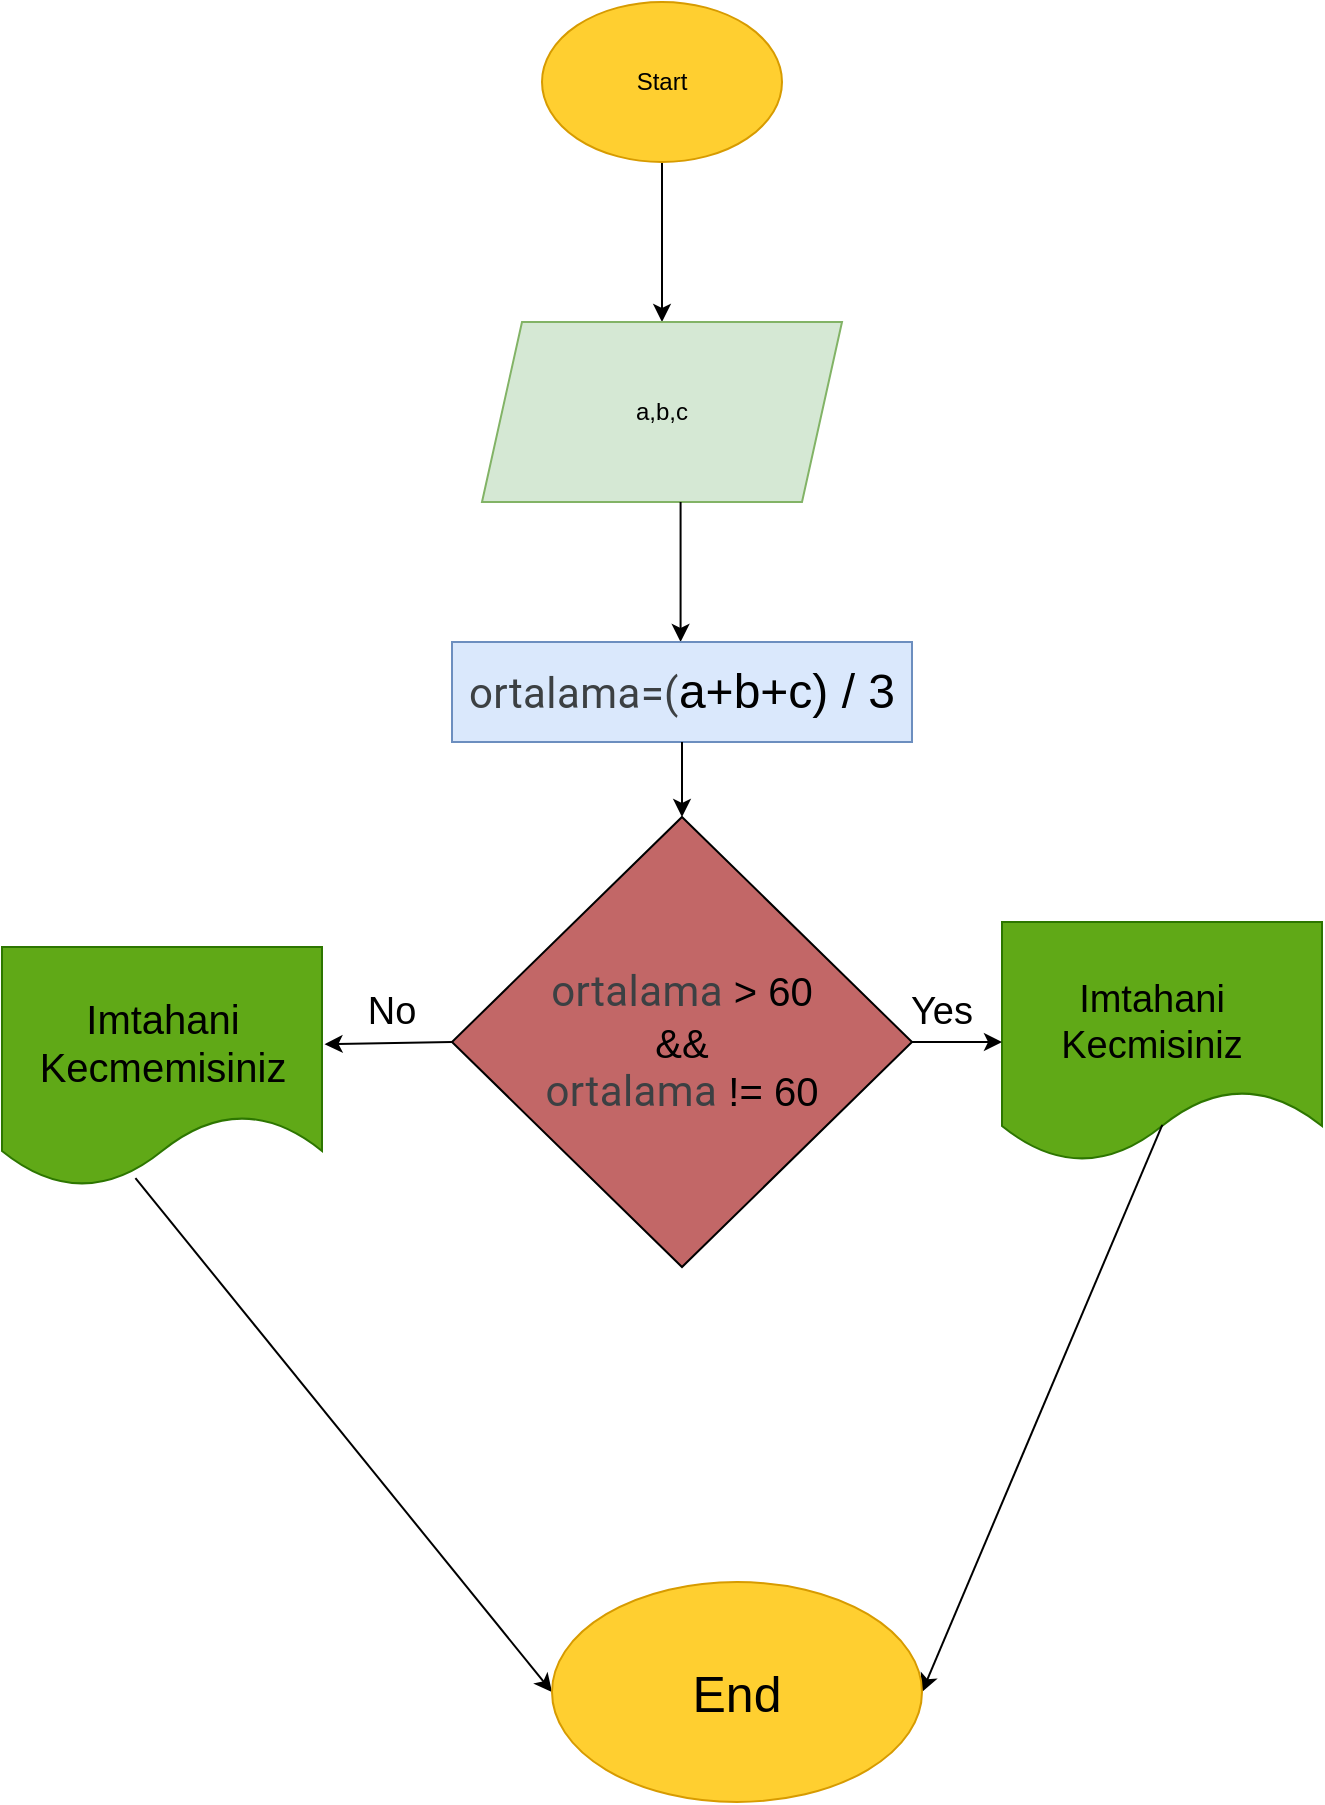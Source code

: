 <mxfile version="20.7.4" type="device"><diagram id="CoFXwQCEshvyEM5Ht2NE" name="Page-1"><mxGraphModel dx="1760" dy="952" grid="1" gridSize="10" guides="1" tooltips="1" connect="1" arrows="1" fold="1" page="1" pageScale="1" pageWidth="850" pageHeight="1100" math="0" shadow="0"><root><mxCell id="0"/><mxCell id="1" parent="0"/><mxCell id="loWgj92DRa2qdg0haCJ8-78" value="" style="shape=document;whiteSpace=wrap;html=1;boundedLbl=1;fillColor=#60a917;fontColor=#ffffff;strokeColor=#2D7600;" vertex="1" parent="1"><mxGeometry x="570" y="580" width="160" height="120" as="geometry"/></mxCell><mxCell id="loWgj92DRa2qdg0haCJ8-4" value="" style="edgeStyle=orthogonalEdgeStyle;rounded=0;orthogonalLoop=1;jettySize=auto;html=1;exitX=0.5;exitY=1;exitDx=0;exitDy=0;" edge="1" parent="1" source="loWgj92DRa2qdg0haCJ8-1"><mxGeometry relative="1" as="geometry"><mxPoint x="399.29" y="220" as="sourcePoint"/><mxPoint x="400" y="280" as="targetPoint"/></mxGeometry></mxCell><mxCell id="loWgj92DRa2qdg0haCJ8-1" value="Start" style="ellipse;whiteSpace=wrap;html=1;fillColor=#FFCF30;strokeColor=#d79b00;" vertex="1" parent="1"><mxGeometry x="340" y="120" width="120" height="80" as="geometry"/></mxCell><mxCell id="loWgj92DRa2qdg0haCJ8-9" value="a,b,c" style="shape=parallelogram;perimeter=parallelogramPerimeter;whiteSpace=wrap;html=1;fixedSize=1;fillColor=#d5e8d4;strokeColor=#82b366;" vertex="1" parent="1"><mxGeometry x="310" y="280" width="180" height="90" as="geometry"/></mxCell><mxCell id="loWgj92DRa2qdg0haCJ8-10" value="" style="endArrow=classic;html=1;rounded=0;" edge="1" parent="1"><mxGeometry width="50" height="50" relative="1" as="geometry"><mxPoint x="409.29" y="370" as="sourcePoint"/><mxPoint x="409.29" y="440" as="targetPoint"/></mxGeometry></mxCell><mxCell id="loWgj92DRa2qdg0haCJ8-11" value="&lt;font style=&quot;font-size: 20px;&quot;&gt;&lt;span style=&quot;color: rgba(0, 0, 0, 0); font-family: monospace; font-size: 0px; text-align: start;&quot;&gt;%3CmxGraphModel%3E%3Croot%3E%3CmxCell%20id%3D%220%22%2F%3E%3CmxCell%20id%3D%221%22%20parent%3D%220%22%2F%3E%3CmxCell%20id%3D%222%22%20value%3D%22%22%20style%3D%22edgeStyle%3DorthogonalEdgeStyle%3Brounded%3D0%3BorthogonalLoop%3D1%3BjettySize%3Dauto%3Bhtml%3D1%3BfontSize%3D24%3B%22%20edge%3D%221%22%20parent%3D%221%22%3E%3CmxGeometry%20relative%3D%221%22%20as%3D%22geometry%22%3E%3CmxPoint%20x%3D%22400%22%20y%3D%22280.0%22%20as%3D%22sourcePoint%22%2F%3E%3CmxPoint%20x%3D%22400%22%20y%3D%2280%22%20as%3D%22targetPoint%22%2F%3E%3C%2FmxGeometry%3E%3C%2FmxCell%3E%3C%2Froot%3E%3C%2FmxGraphModel%3E&lt;/span&gt;&lt;span style=&quot;color: rgb(60, 64, 67); font-family: Roboto, Arial, sans-serif; font-size: 21px; letter-spacing: 0.2px; text-align: start;&quot;&gt;ortalama&amp;nbsp;&lt;/span&gt;&amp;gt; 60&lt;br&gt;&amp;amp;&amp;amp;&lt;br&gt;&lt;span style=&quot;color: rgb(60, 64, 67); font-family: Roboto, Arial, sans-serif; font-size: 21px; letter-spacing: 0.2px; text-align: start;&quot;&gt;ortalama&lt;/span&gt;&amp;nbsp;!= 60&lt;/font&gt;" style="rhombus;whiteSpace=wrap;html=1;fillColor=#C26767;" vertex="1" parent="1"><mxGeometry x="295" y="527.5" width="230" height="225" as="geometry"/></mxCell><mxCell id="loWgj92DRa2qdg0haCJ8-13" value="" style="endArrow=classic;html=1;rounded=0;exitX=1;exitY=0.5;exitDx=0;exitDy=0;" edge="1" parent="1" source="loWgj92DRa2qdg0haCJ8-11"><mxGeometry width="50" height="50" relative="1" as="geometry"><mxPoint x="530" y="670" as="sourcePoint"/><mxPoint x="570" y="640" as="targetPoint"/></mxGeometry></mxCell><mxCell id="loWgj92DRa2qdg0haCJ8-14" value="" style="endArrow=classic;html=1;rounded=0;exitX=0;exitY=0.5;exitDx=0;exitDy=0;entryX=1.008;entryY=0.405;entryDx=0;entryDy=0;entryPerimeter=0;" edge="1" parent="1" source="loWgj92DRa2qdg0haCJ8-11" target="loWgj92DRa2qdg0haCJ8-15"><mxGeometry width="50" height="50" relative="1" as="geometry"><mxPoint x="260" y="650" as="sourcePoint"/><mxPoint x="250" y="640" as="targetPoint"/></mxGeometry></mxCell><mxCell id="loWgj92DRa2qdg0haCJ8-15" value="" style="shape=document;whiteSpace=wrap;html=1;boundedLbl=1;fillColor=#60a917;fontColor=#ffffff;strokeColor=#2D7600;" vertex="1" parent="1"><mxGeometry x="70" y="592.5" width="160" height="120" as="geometry"/></mxCell><mxCell id="loWgj92DRa2qdg0haCJ8-17" value="&lt;font style=&quot;font-size: 19px;&quot;&gt;No&lt;/font&gt;" style="text;html=1;strokeColor=none;fillColor=none;align=center;verticalAlign=middle;whiteSpace=wrap;rounded=0;" vertex="1" parent="1"><mxGeometry x="235" y="610" width="60" height="30" as="geometry"/></mxCell><mxCell id="loWgj92DRa2qdg0haCJ8-18" value="&lt;font style=&quot;font-size: 19px;&quot;&gt;Yes&lt;/font&gt;" style="text;html=1;strokeColor=none;fillColor=none;align=center;verticalAlign=middle;whiteSpace=wrap;rounded=0;" vertex="1" parent="1"><mxGeometry x="510" y="610" width="60" height="30" as="geometry"/></mxCell><mxCell id="loWgj92DRa2qdg0haCJ8-19" value="" style="endArrow=classic;html=1;rounded=0;exitX=0.417;exitY=0.963;exitDx=0;exitDy=0;exitPerimeter=0;entryX=0;entryY=0.5;entryDx=0;entryDy=0;" edge="1" parent="1" source="loWgj92DRa2qdg0haCJ8-15" target="loWgj92DRa2qdg0haCJ8-75"><mxGeometry width="50" height="50" relative="1" as="geometry"><mxPoint x="210" y="760" as="sourcePoint"/><mxPoint x="270" y="850" as="targetPoint"/></mxGeometry></mxCell><mxCell id="loWgj92DRa2qdg0haCJ8-20" value="" style="endArrow=classic;html=1;rounded=0;exitX=0.501;exitY=0.845;exitDx=0;exitDy=0;exitPerimeter=0;entryX=1;entryY=0.5;entryDx=0;entryDy=0;" edge="1" parent="1" source="loWgj92DRa2qdg0haCJ8-78" target="loWgj92DRa2qdg0haCJ8-75"><mxGeometry width="50" height="50" relative="1" as="geometry"><mxPoint x="652.5" y="677.25" as="sourcePoint"/><mxPoint x="510" y="870" as="targetPoint"/></mxGeometry></mxCell><mxCell id="loWgj92DRa2qdg0haCJ8-21" value="&lt;font style=&quot;font-size: 19px;&quot;&gt;Imtahani Kecmisiniz&lt;/font&gt;" style="text;html=1;strokeColor=none;fillColor=none;align=center;verticalAlign=middle;whiteSpace=wrap;rounded=0;" vertex="1" parent="1"><mxGeometry x="600" y="592.5" width="90" height="75" as="geometry"/></mxCell><mxCell id="loWgj92DRa2qdg0haCJ8-22" value="&lt;span style=&quot;color: rgb(60, 64, 67); font-family: Roboto, Arial, sans-serif; font-size: 21px; letter-spacing: 0.2px; text-align: start;&quot;&gt;ortalama=(&lt;/span&gt;&lt;font style=&quot;font-size: 24px;&quot;&gt;a+b+c) / 3&lt;/font&gt;" style="rounded=0;whiteSpace=wrap;html=1;fillColor=#dae8fc;strokeColor=#6c8ebf;" vertex="1" parent="1"><mxGeometry x="295" y="440" width="230" height="50" as="geometry"/></mxCell><mxCell id="loWgj92DRa2qdg0haCJ8-73" value="&lt;font style=&quot;font-size: 20px;&quot;&gt;Imtahani Kecmemisiniz&lt;/font&gt;" style="text;html=1;strokeColor=none;fillColor=none;align=center;verticalAlign=middle;whiteSpace=wrap;rounded=0;strokeWidth=5;" vertex="1" parent="1"><mxGeometry x="92.5" y="595" width="115" height="90" as="geometry"/></mxCell><mxCell id="loWgj92DRa2qdg0haCJ8-75" value="&lt;font style=&quot;font-size: 25px;&quot;&gt;End&lt;/font&gt;" style="ellipse;whiteSpace=wrap;html=1;fillColor=#FFCF30;strokeColor=#d79b00;" vertex="1" parent="1"><mxGeometry x="345" y="910" width="185" height="110" as="geometry"/></mxCell><mxCell id="loWgj92DRa2qdg0haCJ8-76" value="" style="endArrow=classic;html=1;rounded=0;fontSize=24;exitX=0.5;exitY=1;exitDx=0;exitDy=0;entryX=0.5;entryY=0;entryDx=0;entryDy=0;" edge="1" parent="1" source="loWgj92DRa2qdg0haCJ8-22" target="loWgj92DRa2qdg0haCJ8-11"><mxGeometry width="50" height="50" relative="1" as="geometry"><mxPoint x="420" y="580" as="sourcePoint"/><mxPoint x="470" y="530" as="targetPoint"/></mxGeometry></mxCell></root></mxGraphModel></diagram></mxfile>